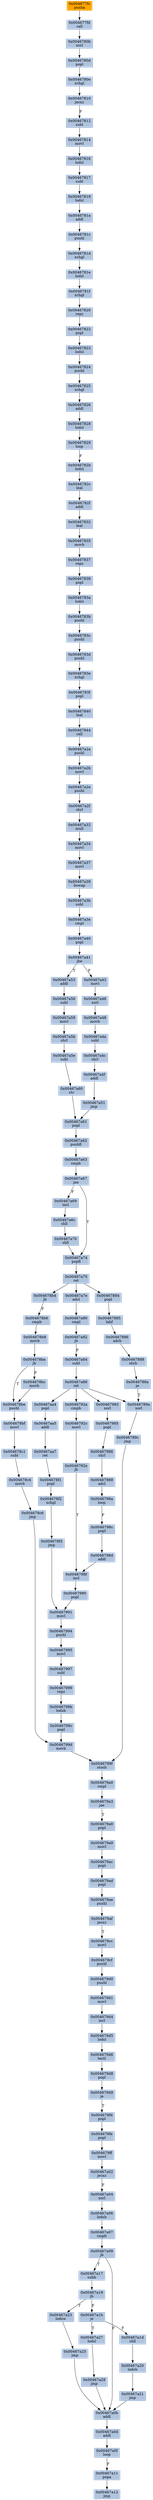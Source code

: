 strict digraph G {
	graph [bgcolor=transparent,
		name=G
	];
	node [color=lightsteelblue,
		fillcolor=lightsteelblue,
		shape=rectangle,
		style=filled
	];
	"0x00467aa5"	[label="0x00467aa5
addl"];
	"0x00467aa7"	[label="0x00467aa7
ret"];
	"0x00467aa5" -> "0x00467aa7"	[color="#000000"];
	"0x00467a74"	[label="0x00467a74
popfl"];
	"0x00467a75"	[label="0x00467a75
ret"];
	"0x00467a74" -> "0x00467a75"	[color="#000000"];
	"0x00467826"	[label="0x00467826
addl"];
	"0x00467828"	[label="0x00467828
lodsl"];
	"0x00467826" -> "0x00467828"	[color="#000000"];
	"0x00467a04"	[label="0x00467a04
xorl"];
	"0x00467a06"	[label="0x00467a06
lodsb"];
	"0x00467a04" -> "0x00467a06"	[color="#000000"];
	"0x00467823"	[label="0x00467823
lodsl"];
	"0x00467824"	[label="0x00467824
pushl"];
	"0x00467823" -> "0x00467824"	[color="#000000"];
	"0x0046792e"	[label="0x0046792e
jb"];
	"0x0046798f"	[label="0x0046798f
incl"];
	"0x0046792e" -> "0x0046798f"	[color="#000000",
		label=T];
	"0x004679ac"	[label="0x004679ac
popl"];
	"0x004679ad"	[label="0x004679ad
popl"];
	"0x004679ac" -> "0x004679ad"	[color="#000000"];
	"0x004678f2"	[label="0x004678f2
xchgl"];
	"0x004678f3"	[label="0x004678f3
jmp"];
	"0x004678f2" -> "0x004678f3"	[color="#000000"];
	"0x00467837"	[label="0x00467837
repz"];
	"0x00467839"	[label="0x00467839
popl"];
	"0x00467837" -> "0x00467839"	[color="#000000"];
	"0x00467817"	[label="0x00467817
subl"];
	"0x00467819"	[label="0x00467819
lodsl"];
	"0x00467817" -> "0x00467819"	[color="#000000"];
	"0x00467a17"	[label="0x00467a17
subb"];
	"0x00467a19"	[label="0x00467a19
jb"];
	"0x00467a17" -> "0x00467a19"	[color="#000000"];
	"0x00467a07"	[label="0x00467a07
cmpb"];
	"0x00467a06" -> "0x00467a07"	[color="#000000"];
	"0x00467994"	[label="0x00467994
pushl"];
	"0x00467995"	[label="0x00467995
movl"];
	"0x00467994" -> "0x00467995"	[color="#000000"];
	"0x0046781d"	[label="0x0046781d
xchgl"];
	"0x0046781e"	[label="0x0046781e
lodsl"];
	"0x0046781d" -> "0x0046781e"	[color="#000000"];
	"0x00467a11"	[label="0x00467a11
popa"];
	"0x00467a12"	[label="0x00467a12
jmp"];
	"0x00467a11" -> "0x00467a12"	[color="#000000"];
	"0x00467820"	[label="0x00467820
repz"];
	"0x00467822"	[label="0x00467822
popl"];
	"0x00467820" -> "0x00467822"	[color="#000000"];
	"0x004678b8"	[label="0x004678b8
movb"];
	"0x004678ba"	[label="0x004678ba
jb"];
	"0x004678b8" -> "0x004678ba"	[color="#000000"];
	"0x004679d4"	[label="0x004679d4
incl"];
	"0x004679d5"	[label="0x004679d5
lodsl"];
	"0x004679d4" -> "0x004679d5"	[color="#000000"];
	"0x004678c1"	[label="0x004678c1
subl"];
	"0x004678c4"	[label="0x004678c4
movb"];
	"0x004678c1" -> "0x004678c4"	[color="#000000"];
	"0x00467a0b"	[label="0x00467a0b
addl"];
	"0x00467a0d"	[label="0x00467a0d
addl"];
	"0x00467a0b" -> "0x00467a0d"	[color="#000000"];
	"0x004679a0"	[label="0x004679a0
cmpl"];
	"0x004679a3"	[label="0x004679a3
jae"];
	"0x004679a0" -> "0x004679a3"	[color="#000000"];
	"0x00467a4a"	[label="0x00467a4a
subl"];
	"0x00467a4c"	[label="0x00467a4c
shrl"];
	"0x00467a4a" -> "0x00467a4c"	[color="#000000"];
	"0x004679ae"	[label="0x004679ae
pushl"];
	"0x004679af"	[label="0x004679af
jecxz"];
	"0x004679ae" -> "0x004679af"	[color="#000000"];
	"0x0046799d"	[label="0x0046799d
movb"];
	"0x0046799f"	[label="0x0046799f
stosb"];
	"0x0046799d" -> "0x0046799f"	[color="#000000"];
	"0x004678f1"	[label="0x004678f1
popl"];
	"0x00467aa7" -> "0x004678f1"	[color="#000000"];
	"0x004679d1"	[label="0x004679d1
movl"];
	"0x004679d1" -> "0x004679d4"	[color="#000000"];
	"0x00467a53"	[label="0x00467a53
addl"];
	"0x00467a56"	[label="0x00467a56
subl"];
	"0x00467a53" -> "0x00467a56"	[color="#000000"];
	"0x004678be"	[label="0x004678be
pushl"];
	"0x004678bf"	[label="0x004678bf
movl"];
	"0x004678be" -> "0x004678bf"	[color="#000000"];
	"0x00467829"	[label="0x00467829
loop"];
	"0x00467828" -> "0x00467829"	[color="#000000"];
	"0x00467a23"	[label="0x00467a23
lodsw"];
	"0x00467a25"	[label="0x00467a25
jmp"];
	"0x00467a23" -> "0x00467a25"	[color="#000000"];
	"0x0046781f"	[label="0x0046781f
xchgl"];
	"0x0046781e" -> "0x0046781f"	[color="#000000"];
	"0x0046782b"	[label="0x0046782b
lodsl"];
	"0x00467829" -> "0x0046782b"	[color="#000000",
		label=F];
	"0x0046792c"	[label="0x0046792c
movl"];
	"0x0046792c" -> "0x0046792e"	[color="#000000"];
	"0x0046782c"	[label="0x0046782c
leal"];
	"0x0046782b" -> "0x0046782c"	[color="#000000"];
	"0x0046788a"	[label="0x0046788a
je"];
	"0x0046789a"	[label="0x0046789a
xorl"];
	"0x0046788a" -> "0x0046789a"	[color="#000000",
		label=T];
	"0x00467825"	[label="0x00467825
xchgl"];
	"0x00467824" -> "0x00467825"	[color="#000000"];
	"0x00467991"	[label="0x00467991
movl"];
	"0x004678f3" -> "0x00467991"	[color="#000000"];
	"0x0046783a"	[label="0x0046783a
lodsl"];
	"0x0046783b"	[label="0x0046783b
pushl"];
	"0x0046783a" -> "0x0046783b"	[color="#000000"];
	"0x0046783d"	[label="0x0046783d
pushl"];
	"0x0046783e"	[label="0x0046783e
xchgl"];
	"0x0046783d" -> "0x0046783e"	[color="#000000"];
	"0x00467822" -> "0x00467823"	[color="#000000"];
	"0x00467983"	[label="0x00467983
xorl"];
	"0x00467985"	[label="0x00467985
popl"];
	"0x00467983" -> "0x00467985"	[color="#000000"];
	"0x00467a2f"	[label="0x00467a2f
shrl"];
	"0x00467a32"	[label="0x00467a32
mull"];
	"0x00467a2f" -> "0x00467a32"	[color="#000000"];
	"0x00467988"	[label="0x00467988
adcl"];
	"0x0046798a"	[label="0x0046798a
loop"];
	"0x00467988" -> "0x0046798a"	[color="#000000"];
	"0x004678ba" -> "0x004678be"	[color="#000000",
		label=T];
	"0x004678bc"	[label="0x004678bc
movb"];
	"0x004678ba" -> "0x004678bc"	[color="#000000",
		label=F];
	"0x00467a62"	[label="0x00467a62
pushfl"];
	"0x00467a63"	[label="0x00467a63
cmpb"];
	"0x00467a62" -> "0x00467a63"	[color="#000000"];
	"0x00467a6c"	[label="0x00467a6c
shll"];
	"0x00467a70"	[label="0x00467a70
shll"];
	"0x00467a6c" -> "0x00467a70"	[color="#000000"];
	"0x004678f1" -> "0x004678f2"	[color="#000000"];
	"0x004679cc"	[label="0x004679cc
movl"];
	"0x004679af" -> "0x004679cc"	[color="#000000",
		label=T];
	"0x00467839" -> "0x0046783a"	[color="#000000"];
	"0x0046780d"	[label="0x0046780d
popl"];
	"0x0046780e"	[label="0x0046780e
xchgl"];
	"0x0046780d" -> "0x0046780e"	[color="#000000"];
	"0x00467a27"	[label="0x00467a27
lodsl"];
	"0x00467a28"	[label="0x00467a28
jmp"];
	"0x00467a27" -> "0x00467a28"	[color="#000000"];
	"0x004678bc" -> "0x004678be"	[color="#000000"];
	"0x0046799f" -> "0x004679a0"	[color="#000000"];
	"0x004677fd"	[label="0x004677fd
call"];
	"0x0046780b"	[label="0x0046780b
xorl"];
	"0x004677fd" -> "0x0046780b"	[color="#000000"];
	"0x004678c6"	[label="0x004678c6
jmp"];
	"0x004678c4" -> "0x004678c6"	[color="#000000"];
	"0x00467a02"	[label="0x00467a02
jecxz"];
	"0x00467a02" -> "0x00467a04"	[color="#000000",
		label=F];
	"0x00467a5e"	[label="0x00467a5e
subl"];
	"0x00467a60"	[label="0x00467a60
stc"];
	"0x00467a5e" -> "0x00467a60"	[color="#000000"];
	"0x0046781a"	[label="0x0046781a
addl"];
	"0x0046781c"	[label="0x0046781c
pushl"];
	"0x0046781a" -> "0x0046781c"	[color="#000000"];
	"0x00467825" -> "0x00467826"	[color="#000000"];
	"0x00467a34"	[label="0x00467a34
movl"];
	"0x00467a32" -> "0x00467a34"	[color="#000000"];
	"0x00467a37"	[label="0x00467a37
movl"];
	"0x00467a34" -> "0x00467a37"	[color="#000000"];
	"0x0046783f"	[label="0x0046783f
popl"];
	"0x0046783e" -> "0x0046783f"	[color="#000000"];
	"0x0046780b" -> "0x0046780d"	[color="#000000"];
	"0x004679cf"	[label="0x004679cf
pushl"];
	"0x004679cc" -> "0x004679cf"	[color="#000000"];
	"0x00467a43"	[label="0x00467a43
movl"];
	"0x00467a46"	[label="0x00467a46
xorl"];
	"0x00467a43" -> "0x00467a46"	[color="#000000"];
	"0x00467a09"	[label="0x00467a09
jb"];
	"0x00467a09" -> "0x00467a17"	[color="#000000",
		label=T];
	"0x00467a09" -> "0x00467a0b"	[color="#000000",
		label=F];
	"0x00467997"	[label="0x00467997
subl"];
	"0x00467995" -> "0x00467997"	[color="#000000"];
	"0x004677fc"	[color=lightgrey,
		fillcolor=orange,
		label="0x004677fc
pusha"];
	"0x004677fc" -> "0x004677fd"	[color="#000000"];
	"0x00467a2a"	[label="0x00467a2a
pushl"];
	"0x00467a2b"	[label="0x00467a2b
movl"];
	"0x00467a2a" -> "0x00467a2b"	[color="#000000"];
	"0x00467812"	[label="0x00467812
subl"];
	"0x00467814"	[label="0x00467814
movl"];
	"0x00467812" -> "0x00467814"	[color="#000000"];
	"0x00467999"	[label="0x00467999
repz"];
	"0x0046799b"	[label="0x0046799b
lodsb"];
	"0x00467999" -> "0x0046799b"	[color="#000000"];
	"0x00467a1d"	[label="0x00467a1d
shll"];
	"0x00467a20"	[label="0x00467a20
lodsb"];
	"0x00467a1d" -> "0x00467a20"	[color="#000000"];
	"0x00467a1b"	[label="0x00467a1b
je"];
	"0x00467a1b" -> "0x00467a27"	[color="#000000",
		label=T];
	"0x00467a1b" -> "0x00467a1d"	[color="#000000",
		label=F];
	"0x00467a07" -> "0x00467a09"	[color="#000000"];
	"0x00467991" -> "0x00467994"	[color="#000000"];
	"0x0046782f"	[label="0x0046782f
addl"];
	"0x0046782c" -> "0x0046782f"	[color="#000000"];
	"0x0046799c"	[label="0x0046799c
popl"];
	"0x0046799c" -> "0x0046799d"	[color="#000000"];
	"0x00467a5b"	[label="0x00467a5b
shrl"];
	"0x00467a5b" -> "0x00467a5e"	[color="#000000"];
	"0x004679d6"	[label="0x004679d6
testl"];
	"0x004679d8"	[label="0x004679d8
popl"];
	"0x004679d6" -> "0x004679d8"	[color="#000000"];
	"0x00467a39"	[label="0x00467a39
bswap"];
	"0x00467a3b"	[label="0x00467a3b
subl"];
	"0x00467a39" -> "0x00467a3b"	[color="#000000"];
	"0x004679fe"	[label="0x004679fe
popl"];
	"0x004679ff"	[label="0x004679ff
movl"];
	"0x004679fe" -> "0x004679ff"	[color="#000000"];
	"0x00467a48"	[label="0x00467a48
movb"];
	"0x00467a48" -> "0x00467a4a"	[color="#000000"];
	"0x00467990"	[label="0x00467990
popl"];
	"0x00467990" -> "0x00467991"	[color="#000000"];
	"0x0046798f" -> "0x00467990"	[color="#000000"];
	"0x00467a2e"	[label="0x00467a2e
pushl"];
	"0x00467a2b" -> "0x00467a2e"	[color="#000000"];
	"0x0046792a"	[label="0x0046792a
cmpb"];
	"0x0046792a" -> "0x0046792c"	[color="#000000"];
	"0x00467a3e"	[label="0x00467a3e
cmpl"];
	"0x00467a3b" -> "0x00467a3e"	[color="#000000"];
	"0x00467835"	[label="0x00467835
movb"];
	"0x00467835" -> "0x00467837"	[color="#000000"];
	"0x00467a59"	[label="0x00467a59
movl"];
	"0x00467a59" -> "0x00467a5b"	[color="#000000"];
	"0x00467a56" -> "0x00467a59"	[color="#000000"];
	"0x00467a0f"	[label="0x00467a0f
loop"];
	"0x00467a0d" -> "0x00467a0f"	[color="#000000"];
	"0x00467885"	[label="0x00467885
lahf"];
	"0x00467886"	[label="0x00467886
adcb"];
	"0x00467885" -> "0x00467886"	[color="#000000"];
	"0x0046789c"	[label="0x0046789c
jmp"];
	"0x0046789a" -> "0x0046789c"	[color="#000000"];
	"0x004679fd"	[label="0x004679fd
popl"];
	"0x004679fd" -> "0x004679fe"	[color="#000000"];
	"0x00467a37" -> "0x00467a39"	[color="#000000"];
	"0x00467aa4"	[label="0x00467aa4
popl"];
	"0x00467aa4" -> "0x00467aa5"	[color="#000000"];
	"0x004679a8"	[label="0x004679a8
popl"];
	"0x004679a3" -> "0x004679a8"	[color="#000000",
		label=T];
	"0x00467a28" -> "0x00467a0b"	[color="#000000"];
	"0x004679d9"	[label="0x004679d9
je"];
	"0x004679d8" -> "0x004679d9"	[color="#000000"];
	"0x00467a82"	[label="0x00467a82
jb"];
	"0x00467a84"	[label="0x00467a84
subl"];
	"0x00467a82" -> "0x00467a84"	[color="#000000",
		label=F];
	"0x00467888"	[label="0x00467888
shrb"];
	"0x00467888" -> "0x0046788a"	[color="#000000"];
	"0x00467810"	[label="0x00467810
jecxz"];
	"0x00467810" -> "0x00467812"	[color="#000000",
		label=F];
	"0x0046783c"	[label="0x0046783c
pushl"];
	"0x0046783b" -> "0x0046783c"	[color="#000000"];
	"0x00467840"	[label="0x00467840
leal"];
	"0x0046783f" -> "0x00467840"	[color="#000000"];
	"0x00467a61"	[label="0x00467a61
popl"];
	"0x00467a61" -> "0x00467a62"	[color="#000000"];
	"0x004679d0"	[label="0x004679d0
pushl"];
	"0x004679d0" -> "0x004679d1"	[color="#000000"];
	"0x00467986"	[label="0x00467986
shrl"];
	"0x00467985" -> "0x00467986"	[color="#000000"];
	"0x004679d9" -> "0x004679fd"	[color="#000000",
		label=T];
	"0x00467997" -> "0x00467999"	[color="#000000"];
	"0x004679a9"	[label="0x004679a9
movl"];
	"0x004679a8" -> "0x004679a9"	[color="#000000"];
	"0x00467a40"	[label="0x00467a40
popl"];
	"0x00467a3e" -> "0x00467a40"	[color="#000000"];
	"0x00467886" -> "0x00467888"	[color="#000000"];
	"0x004679a9" -> "0x004679ac"	[color="#000000"];
	"0x0046780e" -> "0x00467810"	[color="#000000"];
	"0x00467a51"	[label="0x00467a51
jmp"];
	"0x00467a51" -> "0x00467a61"	[color="#000000"];
	"0x0046798c"	[label="0x0046798c
popl"];
	"0x0046798a" -> "0x0046798c"	[color="#000000",
		label=F];
	"0x00467844"	[label="0x00467844
call"];
	"0x00467844" -> "0x00467a2a"	[color="#000000"];
	"0x00467816"	[label="0x00467816
lodsl"];
	"0x00467814" -> "0x00467816"	[color="#000000"];
	"0x004679ff" -> "0x00467a02"	[color="#000000"];
	"0x00467a19" -> "0x00467a23"	[color="#000000",
		label=T];
	"0x00467a19" -> "0x00467a1b"	[color="#000000",
		label=F];
	"0x0046783c" -> "0x0046783d"	[color="#000000"];
	"0x00467a46" -> "0x00467a48"	[color="#000000"];
	"0x00467a21"	[label="0x00467a21
jmp"];
	"0x00467a21" -> "0x00467a0b"	[color="#000000"];
	"0x00467a67"	[label="0x00467a67
jne"];
	"0x00467a63" -> "0x00467a67"	[color="#000000"];
	"0x00467a70" -> "0x00467a74"	[color="#000000"];
	"0x004678bf" -> "0x004678c1"	[color="#000000"];
	"0x00467a41"	[label="0x00467a41
jbe"];
	"0x00467a41" -> "0x00467a53"	[color="#000000",
		label=T];
	"0x00467a41" -> "0x00467a43"	[color="#000000",
		label=F];
	"0x004678b6"	[label="0x004678b6
cmpb"];
	"0x004678b6" -> "0x004678b8"	[color="#000000"];
	"0x00467a2e" -> "0x00467a2f"	[color="#000000"];
	"0x00467a4f"	[label="0x00467a4f
addl"];
	"0x00467a4c" -> "0x00467a4f"	[color="#000000"];
	"0x004679cf" -> "0x004679d0"	[color="#000000"];
	"0x0046781c" -> "0x0046781d"	[color="#000000"];
	"0x00467a67" -> "0x00467a74"	[color="#000000",
		label=T];
	"0x00467a69"	[label="0x00467a69
incl"];
	"0x00467a67" -> "0x00467a69"	[color="#000000",
		label=F];
	"0x00467a69" -> "0x00467a6c"	[color="#000000"];
	"0x00467a80"	[label="0x00467a80
cmpl"];
	"0x00467a80" -> "0x00467a82"	[color="#000000"];
	"0x00467816" -> "0x00467817"	[color="#000000"];
	"0x00467a20" -> "0x00467a21"	[color="#000000"];
	"0x00467986" -> "0x00467988"	[color="#000000"];
	"0x004678b4"	[label="0x004678b4
jb"];
	"0x004678b4" -> "0x004678b6"	[color="#000000",
		label=F];
	"0x0046799b" -> "0x0046799c"	[color="#000000"];
	"0x004679ad" -> "0x004679ae"	[color="#000000"];
	"0x0046798d"	[label="0x0046798d
addl"];
	"0x0046798d" -> "0x0046798f"	[color="#000000"];
	"0x00467832"	[label="0x00467832
leal"];
	"0x0046782f" -> "0x00467832"	[color="#000000"];
	"0x00467a60" -> "0x00467a61"	[color="#000000"];
	"0x00467a7e"	[label="0x00467a7e
adcl"];
	"0x00467a7e" -> "0x00467a80"	[color="#000000"];
	"0x0046781f" -> "0x00467820"	[color="#000000"];
	"0x0046798c" -> "0x0046798d"	[color="#000000"];
	"0x00467a86"	[label="0x00467a86
ret"];
	"0x00467a84" -> "0x00467a86"	[color="#000000"];
	"0x00467884"	[label="0x00467884
popl"];
	"0x00467884" -> "0x00467885"	[color="#000000"];
	"0x00467a25" -> "0x00467a0b"	[color="#000000"];
	"0x00467a75" -> "0x004678b4"	[color="#000000"];
	"0x00467a75" -> "0x00467a7e"	[color="#000000"];
	"0x00467a75" -> "0x00467884"	[color="#000000"];
	"0x00467819" -> "0x0046781a"	[color="#000000"];
	"0x004678c6" -> "0x0046799d"	[color="#000000"];
	"0x004679d5" -> "0x004679d6"	[color="#000000"];
	"0x00467832" -> "0x00467835"	[color="#000000"];
	"0x00467a4f" -> "0x00467a51"	[color="#000000"];
	"0x00467a0f" -> "0x00467a11"	[color="#000000",
		label=F];
	"0x00467a86" -> "0x00467983"	[color="#000000"];
	"0x00467a86" -> "0x0046792a"	[color="#000000"];
	"0x00467a86" -> "0x0046789a"	[color="#000000"];
	"0x00467a86" -> "0x00467aa4"	[color="#000000"];
	"0x00467a40" -> "0x00467a41"	[color="#000000"];
	"0x0046789c" -> "0x0046799f"	[color="#000000"];
	"0x00467840" -> "0x00467844"	[color="#000000"];
}
